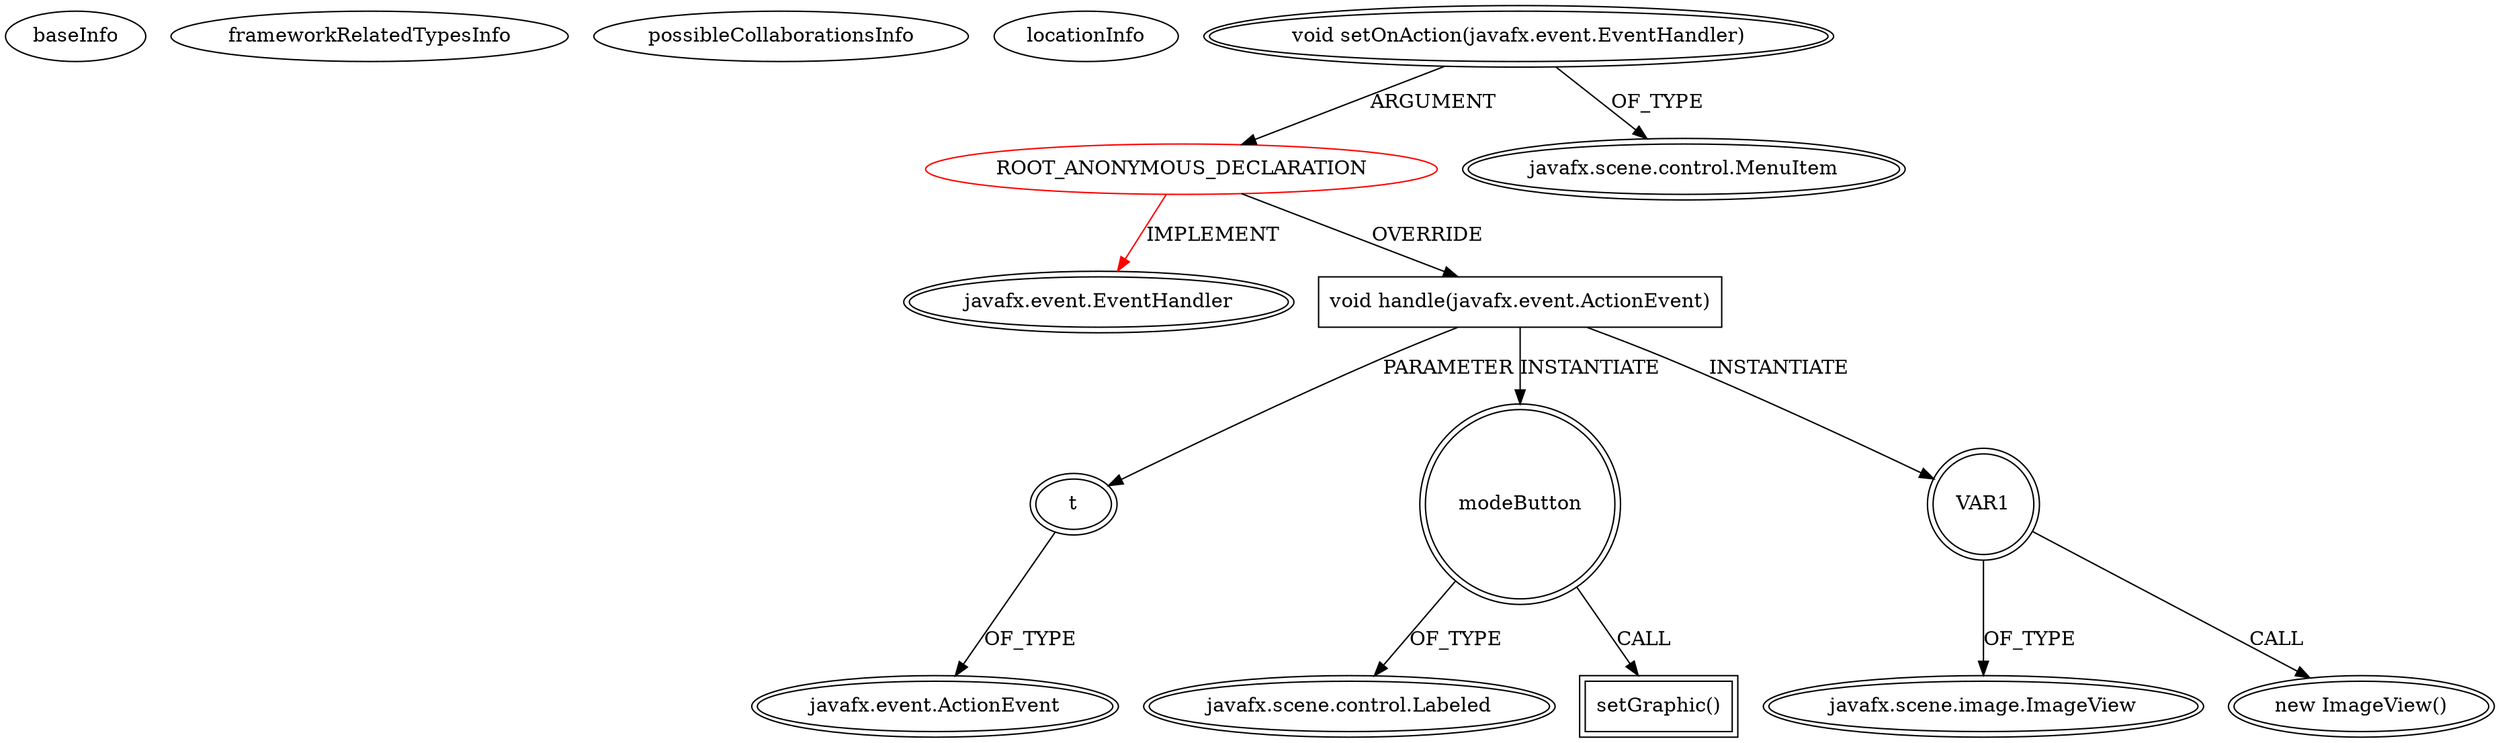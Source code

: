 digraph {
baseInfo[graphId=193,category="extension_graph",isAnonymous=true,possibleRelation=false]
frameworkRelatedTypesInfo[0="javafx.event.EventHandler"]
possibleCollaborationsInfo[]
locationInfo[projectName="BryceLawrence-Tableiness",filePath="/BryceLawrence-Tableiness/Tableiness-master/src/truthtablegenerator/GUI.java",contextSignature="void createModeMenuBar()",graphId="193"]
0[label="ROOT_ANONYMOUS_DECLARATION",vertexType="ROOT_ANONYMOUS_DECLARATION",isFrameworkType=false,color=red]
1[label="javafx.event.EventHandler",vertexType="FRAMEWORK_INTERFACE_TYPE",isFrameworkType=true,peripheries=2]
2[label="void setOnAction(javafx.event.EventHandler)",vertexType="OUTSIDE_CALL",isFrameworkType=true,peripheries=2]
3[label="javafx.scene.control.MenuItem",vertexType="FRAMEWORK_CLASS_TYPE",isFrameworkType=true,peripheries=2]
4[label="void handle(javafx.event.ActionEvent)",vertexType="OVERRIDING_METHOD_DECLARATION",isFrameworkType=false,shape=box]
5[label="t",vertexType="PARAMETER_DECLARATION",isFrameworkType=true,peripheries=2]
6[label="javafx.event.ActionEvent",vertexType="FRAMEWORK_CLASS_TYPE",isFrameworkType=true,peripheries=2]
7[label="modeButton",vertexType="VARIABLE_EXPRESION",isFrameworkType=true,peripheries=2,shape=circle]
9[label="javafx.scene.control.Labeled",vertexType="FRAMEWORK_CLASS_TYPE",isFrameworkType=true,peripheries=2]
8[label="setGraphic()",vertexType="INSIDE_CALL",isFrameworkType=true,peripheries=2,shape=box]
11[label="VAR1",vertexType="VARIABLE_EXPRESION",isFrameworkType=true,peripheries=2,shape=circle]
12[label="javafx.scene.image.ImageView",vertexType="FRAMEWORK_CLASS_TYPE",isFrameworkType=true,peripheries=2]
10[label="new ImageView()",vertexType="CONSTRUCTOR_CALL",isFrameworkType=true,peripheries=2]
0->1[label="IMPLEMENT",color=red]
2->0[label="ARGUMENT"]
2->3[label="OF_TYPE"]
0->4[label="OVERRIDE"]
5->6[label="OF_TYPE"]
4->5[label="PARAMETER"]
4->7[label="INSTANTIATE"]
7->9[label="OF_TYPE"]
7->8[label="CALL"]
4->11[label="INSTANTIATE"]
11->12[label="OF_TYPE"]
11->10[label="CALL"]
}
